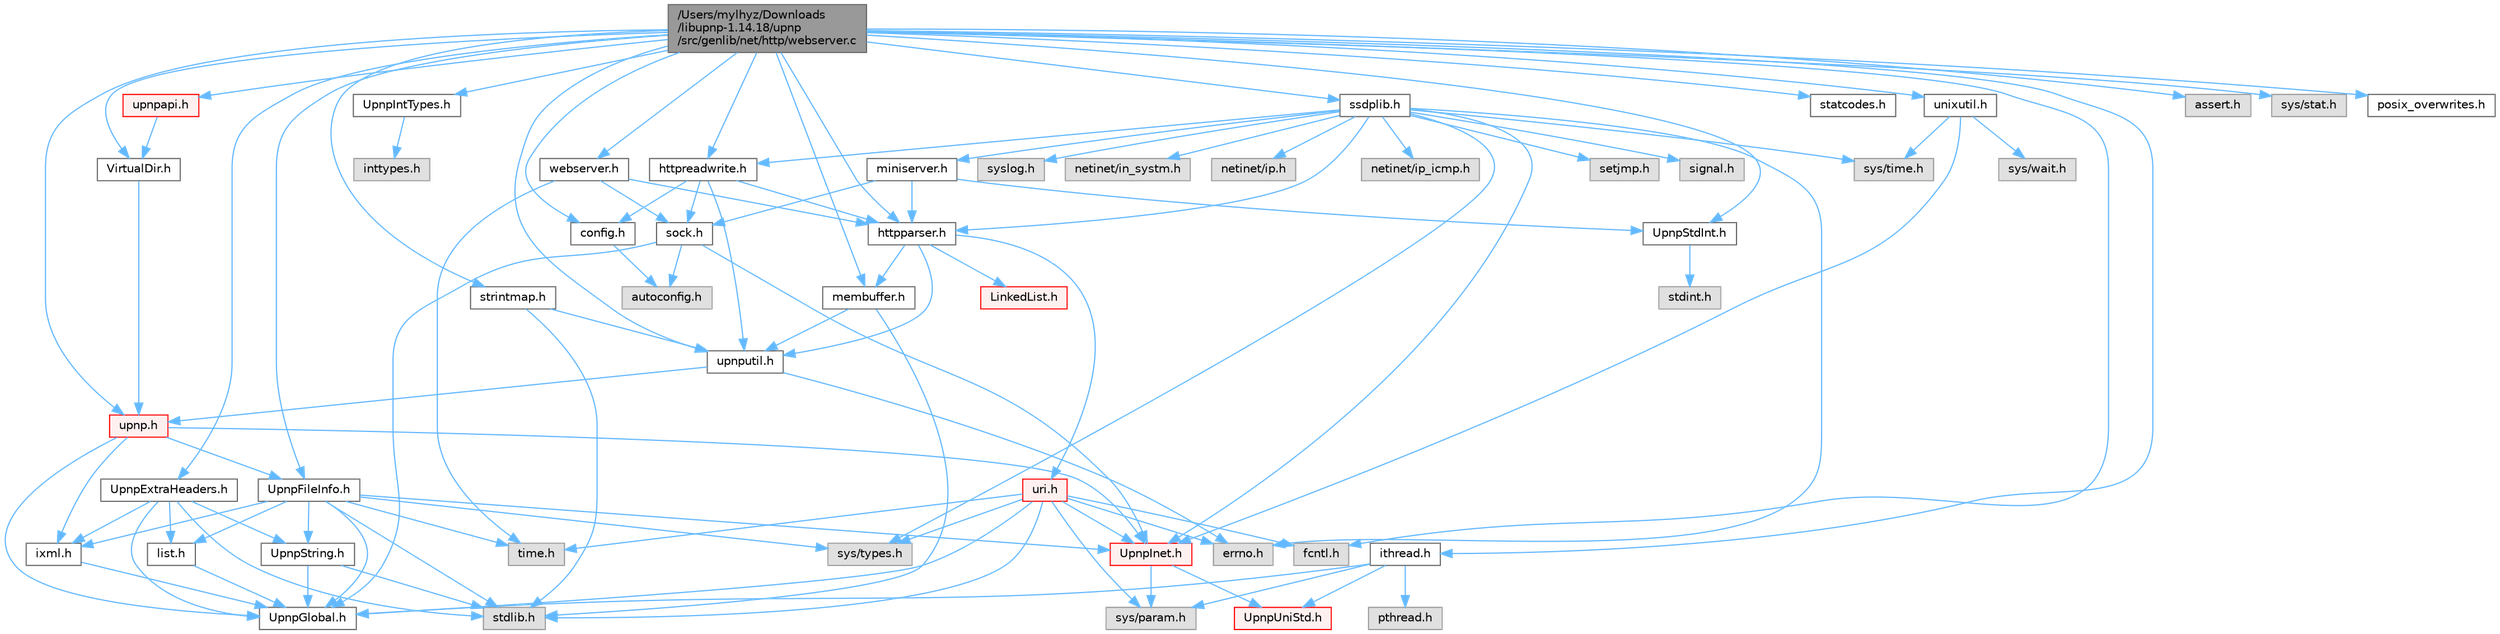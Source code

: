 digraph "/Users/mylhyz/Downloads/libupnp-1.14.18/upnp/src/genlib/net/http/webserver.c"
{
 // LATEX_PDF_SIZE
  bgcolor="transparent";
  edge [fontname=Helvetica,fontsize=10,labelfontname=Helvetica,labelfontsize=10];
  node [fontname=Helvetica,fontsize=10,shape=box,height=0.2,width=0.4];
  Node1 [id="Node000001",label="/Users/mylhyz/Downloads\l/libupnp-1.14.18/upnp\l/src/genlib/net/http/webserver.c",height=0.2,width=0.4,color="gray40", fillcolor="grey60", style="filled", fontcolor="black",tooltip="Defines the Web Server and has functions to carry out operations of the Web Server."];
  Node1 -> Node2 [id="edge1_Node000001_Node000002",color="steelblue1",style="solid",tooltip=" "];
  Node2 [id="Node000002",label="config.h",height=0.2,width=0.4,color="grey40", fillcolor="white", style="filled",URL="$config_8h_source.html",tooltip=" "];
  Node2 -> Node3 [id="edge2_Node000002_Node000003",color="steelblue1",style="solid",tooltip=" "];
  Node3 [id="Node000003",label="autoconfig.h",height=0.2,width=0.4,color="grey60", fillcolor="#E0E0E0", style="filled",tooltip=" "];
  Node1 -> Node4 [id="edge3_Node000001_Node000004",color="steelblue1",style="solid",tooltip=" "];
  Node4 [id="Node000004",label="webserver.h",height=0.2,width=0.4,color="grey40", fillcolor="white", style="filled",URL="$webserver_8h_source.html",tooltip=" "];
  Node4 -> Node5 [id="edge4_Node000004_Node000005",color="steelblue1",style="solid",tooltip=" "];
  Node5 [id="Node000005",label="httpparser.h",height=0.2,width=0.4,color="grey40", fillcolor="white", style="filled",URL="$httpparser_8h.html",tooltip=" "];
  Node5 -> Node6 [id="edge5_Node000005_Node000006",color="steelblue1",style="solid",tooltip=" "];
  Node6 [id="Node000006",label="LinkedList.h",height=0.2,width=0.4,color="red", fillcolor="#FFF0F0", style="filled",URL="$LinkedList_8h.html",tooltip=" "];
  Node5 -> Node15 [id="edge6_Node000005_Node000015",color="steelblue1",style="solid",tooltip=" "];
  Node15 [id="Node000015",label="membuffer.h",height=0.2,width=0.4,color="grey40", fillcolor="white", style="filled",URL="$membuffer_8h.html",tooltip=" "];
  Node15 -> Node16 [id="edge7_Node000015_Node000016",color="steelblue1",style="solid",tooltip=" "];
  Node16 [id="Node000016",label="upnputil.h",height=0.2,width=0.4,color="grey40", fillcolor="white", style="filled",URL="$upnputil_8h.html",tooltip=" "];
  Node16 -> Node17 [id="edge8_Node000016_Node000017",color="steelblue1",style="solid",tooltip=" "];
  Node17 [id="Node000017",label="upnp.h",height=0.2,width=0.4,color="red", fillcolor="#FFF0F0", style="filled",URL="$upnp_8h.html",tooltip=" "];
  Node17 -> Node10 [id="edge9_Node000017_Node000010",color="steelblue1",style="solid",tooltip=" "];
  Node10 [id="Node000010",label="UpnpGlobal.h",height=0.2,width=0.4,color="grey40", fillcolor="white", style="filled",URL="$UpnpGlobal_8h.html",tooltip="Defines constants that for some reason are not defined on some systems."];
  Node17 -> Node18 [id="edge10_Node000017_Node000018",color="steelblue1",style="solid",tooltip=" "];
  Node18 [id="Node000018",label="UpnpInet.h",height=0.2,width=0.4,color="red", fillcolor="#FFF0F0", style="filled",URL="$UpnpInet_8h.html",tooltip="Provides a platform independent way to include TCP/IP types and functions."];
  Node18 -> Node11 [id="edge11_Node000018_Node000011",color="steelblue1",style="solid",tooltip=" "];
  Node11 [id="Node000011",label="UpnpUniStd.h",height=0.2,width=0.4,color="red", fillcolor="#FFF0F0", style="filled",URL="$UpnpUniStd_8h_source.html",tooltip=" "];
  Node18 -> Node9 [id="edge12_Node000018_Node000009",color="steelblue1",style="solid",tooltip=" "];
  Node9 [id="Node000009",label="sys/param.h",height=0.2,width=0.4,color="grey60", fillcolor="#E0E0E0", style="filled",tooltip=" "];
  Node17 -> Node22 [id="edge13_Node000017_Node000022",color="steelblue1",style="solid",tooltip=" "];
  Node22 [id="Node000022",label="ixml.h",height=0.2,width=0.4,color="grey40", fillcolor="white", style="filled",URL="$ixml_8h.html",tooltip=" "];
  Node22 -> Node10 [id="edge14_Node000022_Node000010",color="steelblue1",style="solid",tooltip=" "];
  Node17 -> Node31 [id="edge15_Node000017_Node000031",color="steelblue1",style="solid",tooltip=" "];
  Node31 [id="Node000031",label="UpnpFileInfo.h",height=0.2,width=0.4,color="grey40", fillcolor="white", style="filled",URL="$UpnpFileInfo_8h.html",tooltip="Header file for UpnpFileInfo methods."];
  Node31 -> Node25 [id="edge16_Node000031_Node000025",color="steelblue1",style="solid",tooltip=" "];
  Node25 [id="Node000025",label="stdlib.h",height=0.2,width=0.4,color="grey60", fillcolor="#E0E0E0", style="filled",tooltip=" "];
  Node31 -> Node10 [id="edge17_Node000031_Node000010",color="steelblue1",style="solid",tooltip=" "];
  Node31 -> Node18 [id="edge18_Node000031_Node000018",color="steelblue1",style="solid",tooltip=" "];
  Node31 -> Node26 [id="edge19_Node000031_Node000026",color="steelblue1",style="solid",tooltip=" "];
  Node26 [id="Node000026",label="UpnpString.h",height=0.2,width=0.4,color="grey40", fillcolor="white", style="filled",URL="$UpnpString_8h.html",tooltip="UpnpString object declaration."];
  Node26 -> Node10 [id="edge20_Node000026_Node000010",color="steelblue1",style="solid",tooltip=" "];
  Node26 -> Node25 [id="edge21_Node000026_Node000025",color="steelblue1",style="solid",tooltip=" "];
  Node31 -> Node22 [id="edge22_Node000031_Node000022",color="steelblue1",style="solid",tooltip=" "];
  Node31 -> Node32 [id="edge23_Node000031_Node000032",color="steelblue1",style="solid",tooltip=" "];
  Node32 [id="Node000032",label="list.h",height=0.2,width=0.4,color="grey40", fillcolor="white", style="filled",URL="$list_8h_source.html",tooltip=" "];
  Node32 -> Node10 [id="edge24_Node000032_Node000010",color="steelblue1",style="solid",tooltip=" "];
  Node31 -> Node33 [id="edge25_Node000031_Node000033",color="steelblue1",style="solid",tooltip=" "];
  Node33 [id="Node000033",label="sys/types.h",height=0.2,width=0.4,color="grey60", fillcolor="#E0E0E0", style="filled",tooltip=" "];
  Node31 -> Node34 [id="edge26_Node000031_Node000034",color="steelblue1",style="solid",tooltip=" "];
  Node34 [id="Node000034",label="time.h",height=0.2,width=0.4,color="grey60", fillcolor="#E0E0E0", style="filled",tooltip=" "];
  Node16 -> Node14 [id="edge27_Node000016_Node000014",color="steelblue1",style="solid",tooltip=" "];
  Node14 [id="Node000014",label="errno.h",height=0.2,width=0.4,color="grey60", fillcolor="#E0E0E0", style="filled",tooltip=" "];
  Node15 -> Node25 [id="edge28_Node000015_Node000025",color="steelblue1",style="solid",tooltip=" "];
  Node5 -> Node16 [id="edge29_Node000005_Node000016",color="steelblue1",style="solid",tooltip=" "];
  Node5 -> Node39 [id="edge30_Node000005_Node000039",color="steelblue1",style="solid",tooltip=" "];
  Node39 [id="Node000039",label="uri.h",height=0.2,width=0.4,color="red", fillcolor="#FFF0F0", style="filled",URL="$uri_8h.html",tooltip=" "];
  Node39 -> Node9 [id="edge31_Node000039_Node000009",color="steelblue1",style="solid",tooltip=" "];
  Node39 -> Node10 [id="edge32_Node000039_Node000010",color="steelblue1",style="solid",tooltip=" "];
  Node39 -> Node18 [id="edge33_Node000039_Node000018",color="steelblue1",style="solid",tooltip=" "];
  Node39 -> Node14 [id="edge34_Node000039_Node000014",color="steelblue1",style="solid",tooltip=" "];
  Node39 -> Node41 [id="edge35_Node000039_Node000041",color="steelblue1",style="solid",tooltip=" "];
  Node41 [id="Node000041",label="fcntl.h",height=0.2,width=0.4,color="grey60", fillcolor="#E0E0E0", style="filled",tooltip=" "];
  Node39 -> Node25 [id="edge36_Node000039_Node000025",color="steelblue1",style="solid",tooltip=" "];
  Node39 -> Node33 [id="edge37_Node000039_Node000033",color="steelblue1",style="solid",tooltip=" "];
  Node39 -> Node34 [id="edge38_Node000039_Node000034",color="steelblue1",style="solid",tooltip=" "];
  Node4 -> Node44 [id="edge39_Node000004_Node000044",color="steelblue1",style="solid",tooltip=" "];
  Node44 [id="Node000044",label="sock.h",height=0.2,width=0.4,color="grey40", fillcolor="white", style="filled",URL="$sock_8h.html",tooltip=" "];
  Node44 -> Node10 [id="edge40_Node000044_Node000010",color="steelblue1",style="solid",tooltip=" "];
  Node44 -> Node18 [id="edge41_Node000044_Node000018",color="steelblue1",style="solid",tooltip=" "];
  Node44 -> Node3 [id="edge42_Node000044_Node000003",color="steelblue1",style="solid",tooltip=" "];
  Node4 -> Node34 [id="edge43_Node000004_Node000034",color="steelblue1",style="solid",tooltip=" "];
  Node1 -> Node45 [id="edge44_Node000001_Node000045",color="steelblue1",style="solid",tooltip=" "];
  Node45 [id="Node000045",label="UpnpExtraHeaders.h",height=0.2,width=0.4,color="grey40", fillcolor="white", style="filled",URL="$UpnpExtraHeaders_8h.html",tooltip="Header file for UpnpExtraHeaders methods."];
  Node45 -> Node25 [id="edge45_Node000045_Node000025",color="steelblue1",style="solid",tooltip=" "];
  Node45 -> Node10 [id="edge46_Node000045_Node000010",color="steelblue1",style="solid",tooltip=" "];
  Node45 -> Node26 [id="edge47_Node000045_Node000026",color="steelblue1",style="solid",tooltip=" "];
  Node45 -> Node22 [id="edge48_Node000045_Node000022",color="steelblue1",style="solid",tooltip=" "];
  Node45 -> Node32 [id="edge49_Node000045_Node000032",color="steelblue1",style="solid",tooltip=" "];
  Node1 -> Node31 [id="edge50_Node000001_Node000031",color="steelblue1",style="solid",tooltip=" "];
  Node1 -> Node46 [id="edge51_Node000001_Node000046",color="steelblue1",style="solid",tooltip=" "];
  Node46 [id="Node000046",label="UpnpIntTypes.h",height=0.2,width=0.4,color="grey40", fillcolor="white", style="filled",URL="$UpnpIntTypes_8h_source.html",tooltip=" "];
  Node46 -> Node47 [id="edge52_Node000046_Node000047",color="steelblue1",style="solid",tooltip=" "];
  Node47 [id="Node000047",label="inttypes.h",height=0.2,width=0.4,color="grey60", fillcolor="#E0E0E0", style="filled",tooltip=" "];
  Node1 -> Node48 [id="edge53_Node000001_Node000048",color="steelblue1",style="solid",tooltip=" "];
  Node48 [id="Node000048",label="UpnpStdInt.h",height=0.2,width=0.4,color="grey40", fillcolor="white", style="filled",URL="$UpnpStdInt_8h_source.html",tooltip=" "];
  Node48 -> Node49 [id="edge54_Node000048_Node000049",color="steelblue1",style="solid",tooltip=" "];
  Node49 [id="Node000049",label="stdint.h",height=0.2,width=0.4,color="grey60", fillcolor="#E0E0E0", style="filled",tooltip=" "];
  Node1 -> Node50 [id="edge55_Node000001_Node000050",color="steelblue1",style="solid",tooltip=" "];
  Node50 [id="Node000050",label="VirtualDir.h",height=0.2,width=0.4,color="grey40", fillcolor="white", style="filled",URL="$VirtualDir_8h_source.html",tooltip=" "];
  Node50 -> Node17 [id="edge56_Node000050_Node000017",color="steelblue1",style="solid",tooltip=" "];
  Node1 -> Node5 [id="edge57_Node000001_Node000005",color="steelblue1",style="solid",tooltip=" "];
  Node1 -> Node51 [id="edge58_Node000001_Node000051",color="steelblue1",style="solid",tooltip=" "];
  Node51 [id="Node000051",label="httpreadwrite.h",height=0.2,width=0.4,color="grey40", fillcolor="white", style="filled",URL="$httpreadwrite_8h_source.html",tooltip=" "];
  Node51 -> Node2 [id="edge59_Node000051_Node000002",color="steelblue1",style="solid",tooltip=" "];
  Node51 -> Node5 [id="edge60_Node000051_Node000005",color="steelblue1",style="solid",tooltip=" "];
  Node51 -> Node44 [id="edge61_Node000051_Node000044",color="steelblue1",style="solid",tooltip=" "];
  Node51 -> Node16 [id="edge62_Node000051_Node000016",color="steelblue1",style="solid",tooltip=" "];
  Node1 -> Node8 [id="edge63_Node000001_Node000008",color="steelblue1",style="solid",tooltip=" "];
  Node8 [id="Node000008",label="ithread.h",height=0.2,width=0.4,color="grey40", fillcolor="white", style="filled",URL="$ithread_8h.html",tooltip=" "];
  Node8 -> Node9 [id="edge64_Node000008_Node000009",color="steelblue1",style="solid",tooltip=" "];
  Node8 -> Node10 [id="edge65_Node000008_Node000010",color="steelblue1",style="solid",tooltip=" "];
  Node8 -> Node11 [id="edge66_Node000008_Node000011",color="steelblue1",style="solid",tooltip=" "];
  Node8 -> Node13 [id="edge67_Node000008_Node000013",color="steelblue1",style="solid",tooltip=" "];
  Node13 [id="Node000013",label="pthread.h",height=0.2,width=0.4,color="grey60", fillcolor="#E0E0E0", style="filled",tooltip=" "];
  Node1 -> Node15 [id="edge68_Node000001_Node000015",color="steelblue1",style="solid",tooltip=" "];
  Node1 -> Node52 [id="edge69_Node000001_Node000052",color="steelblue1",style="solid",tooltip=" "];
  Node52 [id="Node000052",label="ssdplib.h",height=0.2,width=0.4,color="grey40", fillcolor="white", style="filled",URL="$ssdplib_8h.html",tooltip=" "];
  Node52 -> Node18 [id="edge70_Node000052_Node000018",color="steelblue1",style="solid",tooltip=" "];
  Node52 -> Node5 [id="edge71_Node000052_Node000005",color="steelblue1",style="solid",tooltip=" "];
  Node52 -> Node51 [id="edge72_Node000052_Node000051",color="steelblue1",style="solid",tooltip=" "];
  Node52 -> Node53 [id="edge73_Node000052_Node000053",color="steelblue1",style="solid",tooltip=" "];
  Node53 [id="Node000053",label="miniserver.h",height=0.2,width=0.4,color="grey40", fillcolor="white", style="filled",URL="$miniserver_8h.html",tooltip=" "];
  Node53 -> Node48 [id="edge74_Node000053_Node000048",color="steelblue1",style="solid",tooltip=" "];
  Node53 -> Node5 [id="edge75_Node000053_Node000005",color="steelblue1",style="solid",tooltip=" "];
  Node53 -> Node44 [id="edge76_Node000053_Node000044",color="steelblue1",style="solid",tooltip=" "];
  Node52 -> Node14 [id="edge77_Node000052_Node000014",color="steelblue1",style="solid",tooltip=" "];
  Node52 -> Node54 [id="edge78_Node000052_Node000054",color="steelblue1",style="solid",tooltip=" "];
  Node54 [id="Node000054",label="setjmp.h",height=0.2,width=0.4,color="grey60", fillcolor="#E0E0E0", style="filled",tooltip=" "];
  Node52 -> Node55 [id="edge79_Node000052_Node000055",color="steelblue1",style="solid",tooltip=" "];
  Node55 [id="Node000055",label="signal.h",height=0.2,width=0.4,color="grey60", fillcolor="#E0E0E0", style="filled",tooltip=" "];
  Node52 -> Node33 [id="edge80_Node000052_Node000033",color="steelblue1",style="solid",tooltip=" "];
  Node52 -> Node56 [id="edge81_Node000052_Node000056",color="steelblue1",style="solid",tooltip=" "];
  Node56 [id="Node000056",label="syslog.h",height=0.2,width=0.4,color="grey60", fillcolor="#E0E0E0", style="filled",tooltip=" "];
  Node52 -> Node57 [id="edge82_Node000052_Node000057",color="steelblue1",style="solid",tooltip=" "];
  Node57 [id="Node000057",label="netinet/in_systm.h",height=0.2,width=0.4,color="grey60", fillcolor="#E0E0E0", style="filled",tooltip=" "];
  Node52 -> Node58 [id="edge83_Node000052_Node000058",color="steelblue1",style="solid",tooltip=" "];
  Node58 [id="Node000058",label="netinet/ip.h",height=0.2,width=0.4,color="grey60", fillcolor="#E0E0E0", style="filled",tooltip=" "];
  Node52 -> Node59 [id="edge84_Node000052_Node000059",color="steelblue1",style="solid",tooltip=" "];
  Node59 [id="Node000059",label="netinet/ip_icmp.h",height=0.2,width=0.4,color="grey60", fillcolor="#E0E0E0", style="filled",tooltip=" "];
  Node52 -> Node60 [id="edge85_Node000052_Node000060",color="steelblue1",style="solid",tooltip=" "];
  Node60 [id="Node000060",label="sys/time.h",height=0.2,width=0.4,color="grey60", fillcolor="#E0E0E0", style="filled",tooltip=" "];
  Node1 -> Node61 [id="edge86_Node000001_Node000061",color="steelblue1",style="solid",tooltip=" "];
  Node61 [id="Node000061",label="statcodes.h",height=0.2,width=0.4,color="grey40", fillcolor="white", style="filled",URL="$statcodes_8h_source.html",tooltip=" "];
  Node1 -> Node62 [id="edge87_Node000001_Node000062",color="steelblue1",style="solid",tooltip=" "];
  Node62 [id="Node000062",label="strintmap.h",height=0.2,width=0.4,color="grey40", fillcolor="white", style="filled",URL="$strintmap_8h_source.html",tooltip=" "];
  Node62 -> Node16 [id="edge88_Node000062_Node000016",color="steelblue1",style="solid",tooltip=" "];
  Node62 -> Node25 [id="edge89_Node000062_Node000025",color="steelblue1",style="solid",tooltip=" "];
  Node1 -> Node63 [id="edge90_Node000001_Node000063",color="steelblue1",style="solid",tooltip=" "];
  Node63 [id="Node000063",label="unixutil.h",height=0.2,width=0.4,color="grey40", fillcolor="white", style="filled",URL="$unixutil_8h_source.html",tooltip=" "];
  Node63 -> Node18 [id="edge91_Node000063_Node000018",color="steelblue1",style="solid",tooltip=" "];
  Node63 -> Node60 [id="edge92_Node000063_Node000060",color="steelblue1",style="solid",tooltip=" "];
  Node63 -> Node64 [id="edge93_Node000063_Node000064",color="steelblue1",style="solid",tooltip=" "];
  Node64 [id="Node000064",label="sys/wait.h",height=0.2,width=0.4,color="grey60", fillcolor="#E0E0E0", style="filled",tooltip=" "];
  Node1 -> Node17 [id="edge94_Node000001_Node000017",color="steelblue1",style="solid",tooltip=" "];
  Node1 -> Node65 [id="edge95_Node000001_Node000065",color="steelblue1",style="solid",tooltip=" "];
  Node65 [id="Node000065",label="upnpapi.h",height=0.2,width=0.4,color="red", fillcolor="#FFF0F0", style="filled",URL="$upnpapi_8h.html",tooltip=" "];
  Node65 -> Node50 [id="edge96_Node000065_Node000050",color="steelblue1",style="solid",tooltip=" "];
  Node1 -> Node16 [id="edge97_Node000001_Node000016",color="steelblue1",style="solid",tooltip=" "];
  Node1 -> Node73 [id="edge98_Node000001_Node000073",color="steelblue1",style="solid",tooltip=" "];
  Node73 [id="Node000073",label="assert.h",height=0.2,width=0.4,color="grey60", fillcolor="#E0E0E0", style="filled",tooltip=" "];
  Node1 -> Node41 [id="edge99_Node000001_Node000041",color="steelblue1",style="solid",tooltip=" "];
  Node1 -> Node74 [id="edge100_Node000001_Node000074",color="steelblue1",style="solid",tooltip=" "];
  Node74 [id="Node000074",label="sys/stat.h",height=0.2,width=0.4,color="grey60", fillcolor="#E0E0E0", style="filled",tooltip=" "];
  Node1 -> Node75 [id="edge101_Node000001_Node000075",color="steelblue1",style="solid",tooltip=" "];
  Node75 [id="Node000075",label="posix_overwrites.h",height=0.2,width=0.4,color="grey40", fillcolor="white", style="filled",URL="$posix__overwrites_8h_source.html",tooltip=" "];
}
